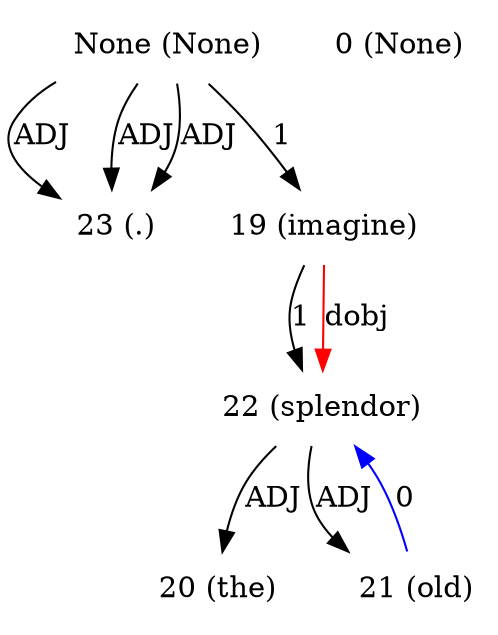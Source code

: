 digraph G{
edge [dir=forward]
node [shape=plaintext]

None [label="None (None)"]
None -> 23 [label="ADJ"]
None [label="None (None)"]
None -> 23 [label="ADJ"]
None [label="None (None)"]
None -> 23 [label="ADJ"]
None [label="None (None)"]
None -> 19 [label="1"]
0 [label="0 (None)"]
19 [label="19 (imagine)"]
19 -> 22 [label="1"]
20 [label="20 (the)"]
21 [label="21 (old)"]
21 -> 22 [label="0", color="blue"]
22 [label="22 (splendor)"]
22 -> 20 [label="ADJ"]
22 -> 21 [label="ADJ"]
19 -> 22 [label="dobj", color="red"]
23 [label="23 (.)"]
}
